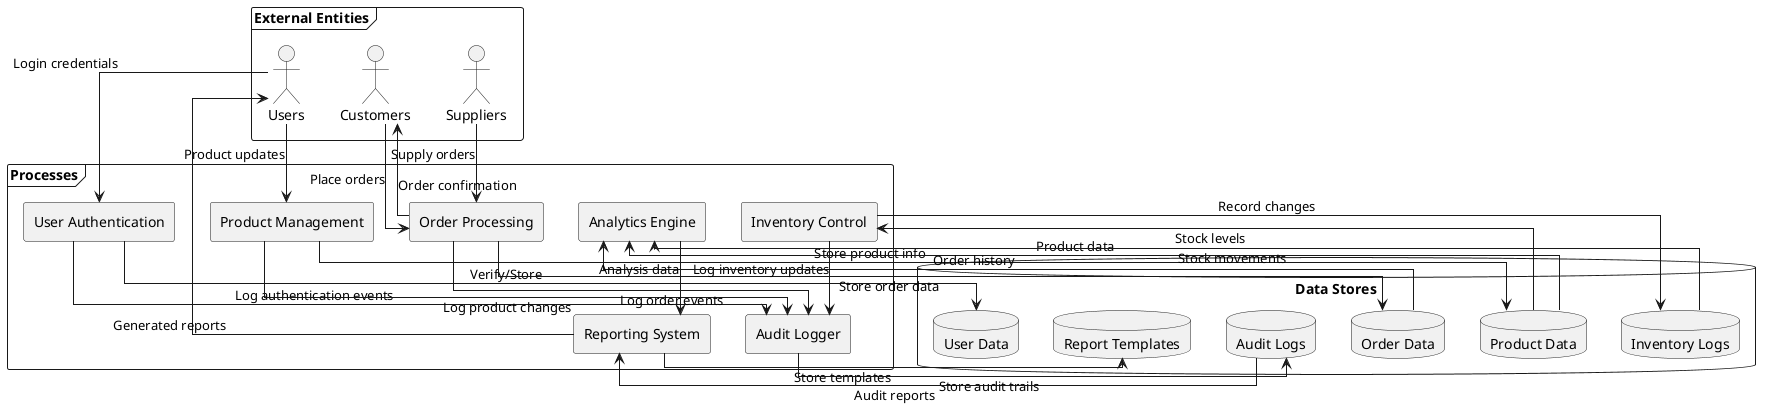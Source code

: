 @startuml QM Inventory System - Data Flow Diagram

skinparam linetype ortho

frame "External Entities" {
  actor "Users" as users
  actor "Suppliers" as suppliers
  actor "Customers" as customers
}

frame "Processes" {
  rectangle "User Authentication" as auth
  rectangle "Product Management" as prod_mgmt
  rectangle "Order Processing" as order_proc
  rectangle "Inventory Control" as inv_ctrl
  rectangle "Analytics Engine" as analytics
  rectangle "Reporting System" as reporting
  rectangle "Audit Logger" as audit
}

database "Data Stores" {
  database "User Data" as user_db
  database "Product Data" as prod_db
  database "Order Data" as order_db
  database "Inventory Logs" as inv_log
  database "Audit Logs" as audit_db
  database "Report Templates" as report_templates
}

' Data flows
users --> auth: Login credentials
auth --> user_db: Verify/Store
auth --> audit: Log authentication events

users --> prod_mgmt: Product updates
prod_mgmt --> prod_db: Store product info
prod_mgmt --> audit: Log product changes

suppliers --> order_proc: Supply orders
order_proc --> order_db: Store order data
order_proc --> audit: Log order events

customers --> order_proc: Place orders
order_proc --> customers: Order confirmation

prod_db --> inv_ctrl: Stock levels
inv_ctrl --> inv_log: Record changes
inv_ctrl --> audit: Log inventory updates

prod_db --> analytics: Product data
order_db --> analytics: Order history
inv_log --> analytics: Stock movements

analytics --> reporting: Analysis data
reporting --> report_templates: Store templates
reporting --> users: Generated reports

audit --> audit_db: Store audit trails
audit_db --> reporting: Audit reports

@enduml